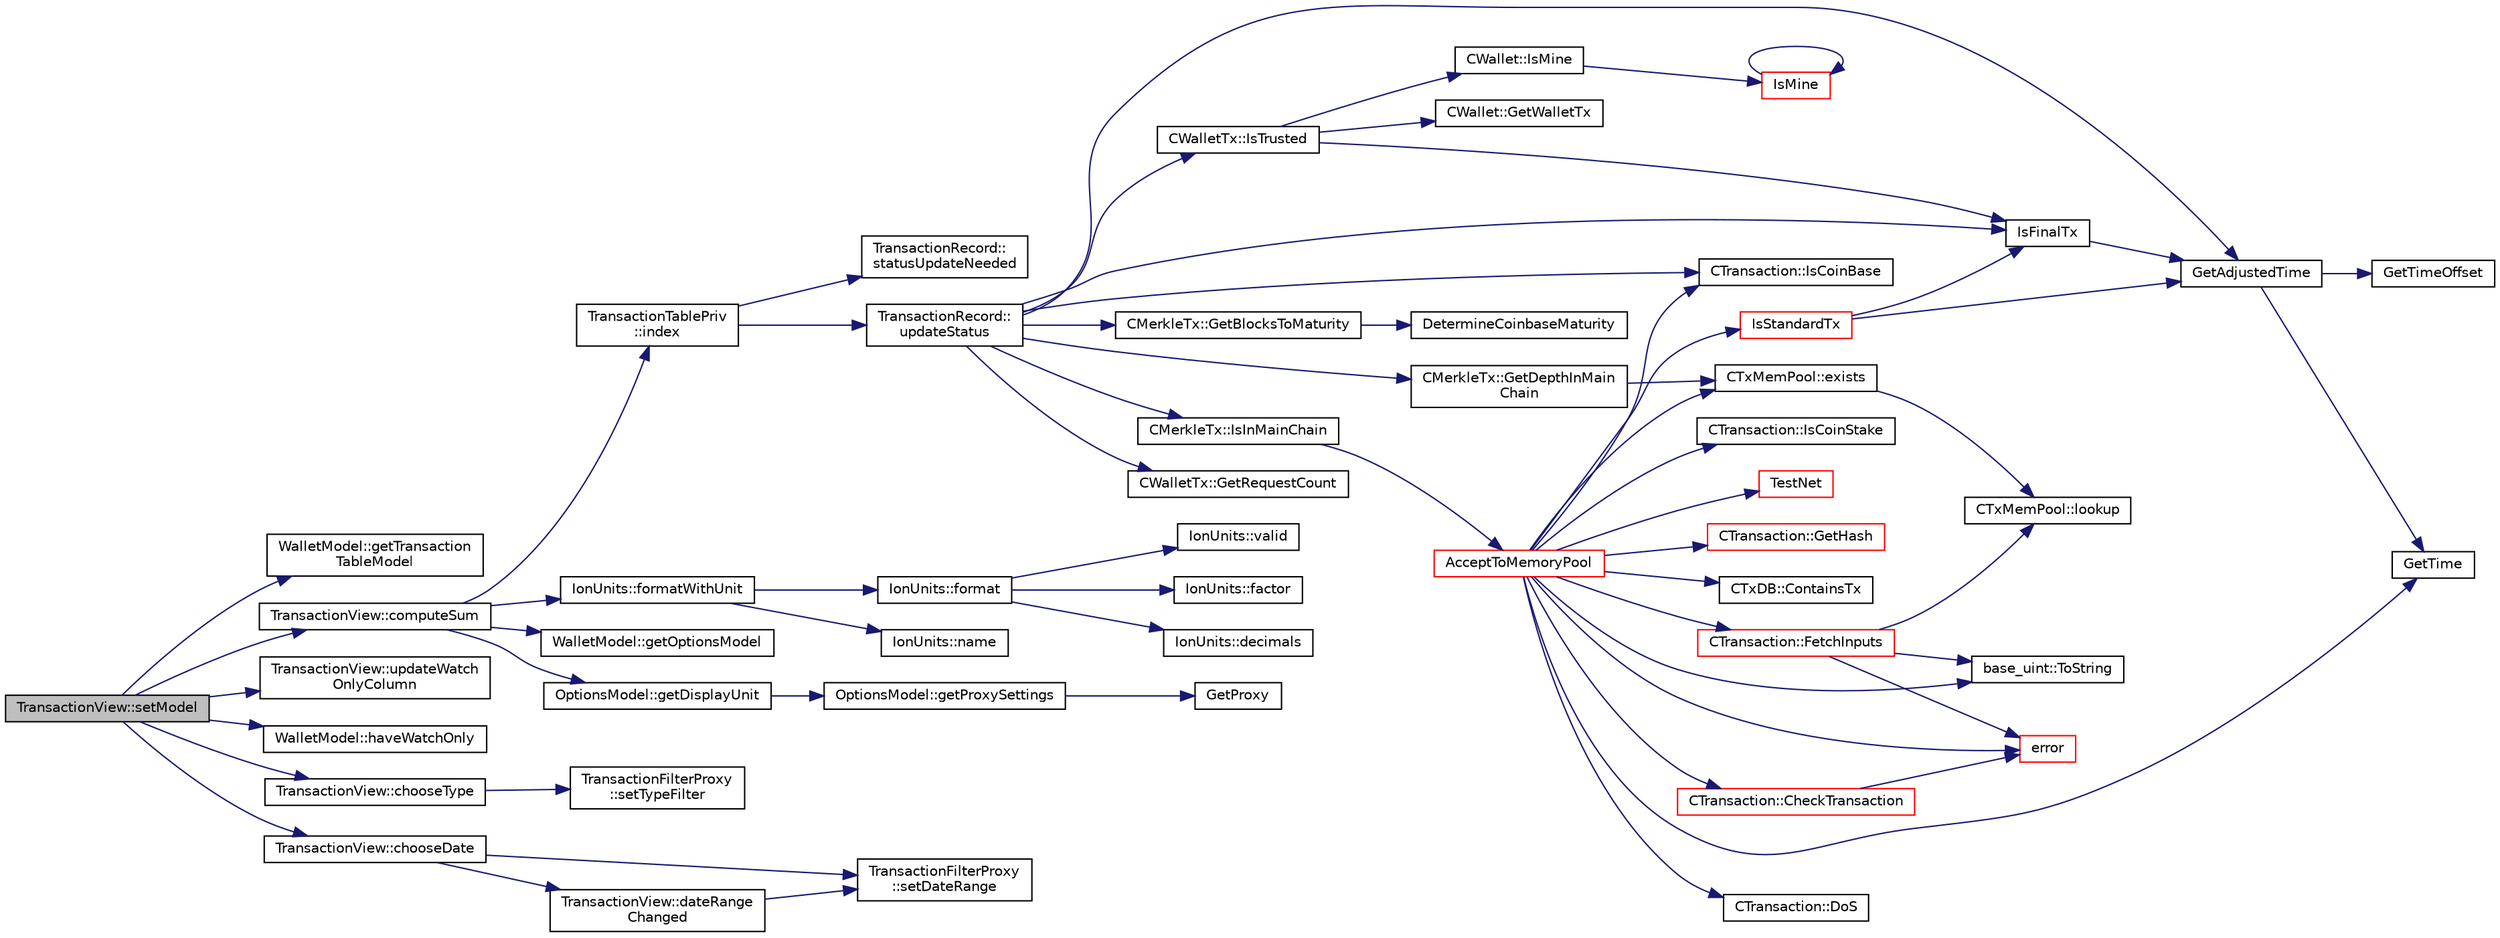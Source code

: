 digraph "TransactionView::setModel"
{
  edge [fontname="Helvetica",fontsize="10",labelfontname="Helvetica",labelfontsize="10"];
  node [fontname="Helvetica",fontsize="10",shape=record];
  rankdir="LR";
  Node803 [label="TransactionView::setModel",height=0.2,width=0.4,color="black", fillcolor="grey75", style="filled", fontcolor="black"];
  Node803 -> Node804 [color="midnightblue",fontsize="10",style="solid",fontname="Helvetica"];
  Node804 [label="WalletModel::getTransaction\lTableModel",height=0.2,width=0.4,color="black", fillcolor="white", style="filled",URL="$d4/d27/class_wallet_model.html#afe9f7d149f1e8335033c69dab1dc277d"];
  Node803 -> Node805 [color="midnightblue",fontsize="10",style="solid",fontname="Helvetica"];
  Node805 [label="TransactionView::computeSum",height=0.2,width=0.4,color="black", fillcolor="white", style="filled",URL="$d2/d2c/class_transaction_view.html#abb2ea48a61bb12a0dda9d63952adc50e",tooltip="Compute sum of all selected transactions. "];
  Node805 -> Node806 [color="midnightblue",fontsize="10",style="solid",fontname="Helvetica"];
  Node806 [label="WalletModel::getOptionsModel",height=0.2,width=0.4,color="black", fillcolor="white", style="filled",URL="$d4/d27/class_wallet_model.html#a96d53e56b3f8f07537ea2523f7a7d300"];
  Node805 -> Node807 [color="midnightblue",fontsize="10",style="solid",fontname="Helvetica"];
  Node807 [label="OptionsModel::getDisplayUnit",height=0.2,width=0.4,color="black", fillcolor="white", style="filled",URL="$da/d1f/class_options_model.html#a3b6e4d4ef42be3aaba315b8cd14f468e"];
  Node807 -> Node808 [color="midnightblue",fontsize="10",style="solid",fontname="Helvetica"];
  Node808 [label="OptionsModel::getProxySettings",height=0.2,width=0.4,color="black", fillcolor="white", style="filled",URL="$da/d1f/class_options_model.html#a0fa582a801df3753c2c50840c40bb350"];
  Node808 -> Node809 [color="midnightblue",fontsize="10",style="solid",fontname="Helvetica"];
  Node809 [label="GetProxy",height=0.2,width=0.4,color="black", fillcolor="white", style="filled",URL="$d0/d0e/netbase_8cpp.html#a4e67b39fc1769663260d791d2f4d049d"];
  Node805 -> Node810 [color="midnightblue",fontsize="10",style="solid",fontname="Helvetica"];
  Node810 [label="TransactionTablePriv\l::index",height=0.2,width=0.4,color="black", fillcolor="white", style="filled",URL="$d2/ddb/class_transaction_table_priv.html#ac692aa6aa7820e80accc971c70e0fae5"];
  Node810 -> Node811 [color="midnightblue",fontsize="10",style="solid",fontname="Helvetica"];
  Node811 [label="TransactionRecord::\lstatusUpdateNeeded",height=0.2,width=0.4,color="black", fillcolor="white", style="filled",URL="$d1/da7/class_transaction_record.html#aaca6757b7b300151694021be6af18d11",tooltip="Return whether a status update is needed. "];
  Node810 -> Node812 [color="midnightblue",fontsize="10",style="solid",fontname="Helvetica"];
  Node812 [label="TransactionRecord::\lupdateStatus",height=0.2,width=0.4,color="black", fillcolor="white", style="filled",URL="$d1/da7/class_transaction_record.html#a9b643dd885a790ae511705a1446556be",tooltip="Update status from core wallet tx. "];
  Node812 -> Node813 [color="midnightblue",fontsize="10",style="solid",fontname="Helvetica"];
  Node813 [label="CTransaction::IsCoinBase",height=0.2,width=0.4,color="black", fillcolor="white", style="filled",URL="$df/d43/class_c_transaction.html#a96256e8ac1bf79ad9c057e48c41132dd"];
  Node812 -> Node814 [color="midnightblue",fontsize="10",style="solid",fontname="Helvetica"];
  Node814 [label="CWalletTx::IsTrusted",height=0.2,width=0.4,color="black", fillcolor="white", style="filled",URL="$d6/d53/class_c_wallet_tx.html#a71efb0d5b5def8ae00a1d74b8741bfcb"];
  Node814 -> Node815 [color="midnightblue",fontsize="10",style="solid",fontname="Helvetica"];
  Node815 [label="IsFinalTx",height=0.2,width=0.4,color="black", fillcolor="white", style="filled",URL="$df/d0a/main_8cpp.html#adc332cd7ac94e639bb4239618341be19"];
  Node815 -> Node816 [color="midnightblue",fontsize="10",style="solid",fontname="Helvetica"];
  Node816 [label="GetAdjustedTime",height=0.2,width=0.4,color="black", fillcolor="white", style="filled",URL="$df/d2d/util_8cpp.html#a09f81b9c7650f898cf3cf305b87547e6"];
  Node816 -> Node817 [color="midnightblue",fontsize="10",style="solid",fontname="Helvetica"];
  Node817 [label="GetTime",height=0.2,width=0.4,color="black", fillcolor="white", style="filled",URL="$df/d2d/util_8cpp.html#a46fac5fba8ba905b5f9acb364f5d8c6f"];
  Node816 -> Node818 [color="midnightblue",fontsize="10",style="solid",fontname="Helvetica"];
  Node818 [label="GetTimeOffset",height=0.2,width=0.4,color="black", fillcolor="white", style="filled",URL="$df/d2d/util_8cpp.html#a50ca5344c75631267633f15cfe5e983e"];
  Node814 -> Node819 [color="midnightblue",fontsize="10",style="solid",fontname="Helvetica"];
  Node819 [label="CWallet::GetWalletTx",height=0.2,width=0.4,color="black", fillcolor="white", style="filled",URL="$d2/de5/class_c_wallet.html#ac496716bb889a5934fa27398aeb2330a"];
  Node814 -> Node820 [color="midnightblue",fontsize="10",style="solid",fontname="Helvetica"];
  Node820 [label="CWallet::IsMine",height=0.2,width=0.4,color="black", fillcolor="white", style="filled",URL="$d2/de5/class_c_wallet.html#a4eada57edc1c443564b8cc9b853d955c"];
  Node820 -> Node821 [color="midnightblue",fontsize="10",style="solid",fontname="Helvetica"];
  Node821 [label="IsMine",height=0.2,width=0.4,color="red", fillcolor="white", style="filled",URL="$dd/d0f/script_8cpp.html#adc59cf67d903c1ba1ef225561b85bfce"];
  Node821 -> Node821 [color="midnightblue",fontsize="10",style="solid",fontname="Helvetica"];
  Node812 -> Node823 [color="midnightblue",fontsize="10",style="solid",fontname="Helvetica"];
  Node823 [label="CMerkleTx::GetBlocksToMaturity",height=0.2,width=0.4,color="black", fillcolor="white", style="filled",URL="$d1/dff/class_c_merkle_tx.html#a69ebd437f7b44169659c3527fe73b6ab"];
  Node823 -> Node824 [color="midnightblue",fontsize="10",style="solid",fontname="Helvetica"];
  Node824 [label="DetermineCoinbaseMaturity",height=0.2,width=0.4,color="black", fillcolor="white", style="filled",URL="$d1/d08/proofs_8cpp.html#a97478c8207cae73889a6b1fbbc3c67e3",tooltip="Determine Coinbase Maturity (generally not a good idea - done so to increase speed) ..."];
  Node812 -> Node825 [color="midnightblue",fontsize="10",style="solid",fontname="Helvetica"];
  Node825 [label="CMerkleTx::GetDepthInMain\lChain",height=0.2,width=0.4,color="black", fillcolor="white", style="filled",URL="$d1/dff/class_c_merkle_tx.html#a887a9f1a0b7fc64b43e42cec76b38ef9"];
  Node825 -> Node826 [color="midnightblue",fontsize="10",style="solid",fontname="Helvetica"];
  Node826 [label="CTxMemPool::exists",height=0.2,width=0.4,color="black", fillcolor="white", style="filled",URL="$db/d98/class_c_tx_mem_pool.html#a8b7a13b5289ab839d4460f41a7da9789"];
  Node826 -> Node827 [color="midnightblue",fontsize="10",style="solid",fontname="Helvetica"];
  Node827 [label="CTxMemPool::lookup",height=0.2,width=0.4,color="black", fillcolor="white", style="filled",URL="$db/d98/class_c_tx_mem_pool.html#ad6d9966cdeb4b6586f7186e709b4e77e"];
  Node812 -> Node815 [color="midnightblue",fontsize="10",style="solid",fontname="Helvetica"];
  Node812 -> Node828 [color="midnightblue",fontsize="10",style="solid",fontname="Helvetica"];
  Node828 [label="CMerkleTx::IsInMainChain",height=0.2,width=0.4,color="black", fillcolor="white", style="filled",URL="$d1/dff/class_c_merkle_tx.html#ad4b3623fabf1924dba2a7694e3418e1e"];
  Node828 -> Node829 [color="midnightblue",fontsize="10",style="solid",fontname="Helvetica"];
  Node829 [label="AcceptToMemoryPool",height=0.2,width=0.4,color="red", fillcolor="white", style="filled",URL="$d4/dbf/main_8h.html#addea0e425b693b4c1be712c3ead94568",tooltip="(try to) add transaction to memory pool "];
  Node829 -> Node830 [color="midnightblue",fontsize="10",style="solid",fontname="Helvetica"];
  Node830 [label="CTransaction::CheckTransaction",height=0.2,width=0.4,color="red", fillcolor="white", style="filled",URL="$df/d43/class_c_transaction.html#a2104329681e2749baeeaaf47c0af482d"];
  Node830 -> Node831 [color="midnightblue",fontsize="10",style="solid",fontname="Helvetica"];
  Node831 [label="error",height=0.2,width=0.4,color="red", fillcolor="white", style="filled",URL="$d8/d3c/util_8h.html#af8985880cf4ef26df0a5aa2ffcb76662"];
  Node829 -> Node831 [color="midnightblue",fontsize="10",style="solid",fontname="Helvetica"];
  Node829 -> Node813 [color="midnightblue",fontsize="10",style="solid",fontname="Helvetica"];
  Node829 -> Node844 [color="midnightblue",fontsize="10",style="solid",fontname="Helvetica"];
  Node844 [label="CTransaction::DoS",height=0.2,width=0.4,color="black", fillcolor="white", style="filled",URL="$df/d43/class_c_transaction.html#ae5f57b4b90e5a179bb359bdf72fba753"];
  Node829 -> Node845 [color="midnightblue",fontsize="10",style="solid",fontname="Helvetica"];
  Node845 [label="CTransaction::IsCoinStake",height=0.2,width=0.4,color="black", fillcolor="white", style="filled",URL="$df/d43/class_c_transaction.html#ace4278a41a296d40dcf5fb2b9cf007ec"];
  Node829 -> Node846 [color="midnightblue",fontsize="10",style="solid",fontname="Helvetica"];
  Node846 [label="TestNet",height=0.2,width=0.4,color="red", fillcolor="white", style="filled",URL="$d7/ddb/chainparams_8h.html#abc8c1af875107f5eac0f327bd3b8363d"];
  Node829 -> Node848 [color="midnightblue",fontsize="10",style="solid",fontname="Helvetica"];
  Node848 [label="IsStandardTx",height=0.2,width=0.4,color="red", fillcolor="white", style="filled",URL="$df/d0a/main_8cpp.html#acd163a09d0e4384ebe85dead57730dd7"];
  Node848 -> Node815 [color="midnightblue",fontsize="10",style="solid",fontname="Helvetica"];
  Node848 -> Node816 [color="midnightblue",fontsize="10",style="solid",fontname="Helvetica"];
  Node829 -> Node864 [color="midnightblue",fontsize="10",style="solid",fontname="Helvetica"];
  Node864 [label="CTransaction::GetHash",height=0.2,width=0.4,color="red", fillcolor="white", style="filled",URL="$df/d43/class_c_transaction.html#a0b46d80e82ca324e82c2ce3fc1492bfa"];
  Node829 -> Node826 [color="midnightblue",fontsize="10",style="solid",fontname="Helvetica"];
  Node829 -> Node867 [color="midnightblue",fontsize="10",style="solid",fontname="Helvetica"];
  Node867 [label="CTxDB::ContainsTx",height=0.2,width=0.4,color="black", fillcolor="white", style="filled",URL="$d9/d8d/class_c_tx_d_b.html#a09b87317101ed16b6ad99794279f4c2d"];
  Node829 -> Node868 [color="midnightblue",fontsize="10",style="solid",fontname="Helvetica"];
  Node868 [label="CTransaction::FetchInputs",height=0.2,width=0.4,color="red", fillcolor="white", style="filled",URL="$df/d43/class_c_transaction.html#a5a4967303d3b588a120687f3ed1f4b0a",tooltip="Fetch from memory and/or disk. "];
  Node868 -> Node831 [color="midnightblue",fontsize="10",style="solid",fontname="Helvetica"];
  Node868 -> Node870 [color="midnightblue",fontsize="10",style="solid",fontname="Helvetica"];
  Node870 [label="base_uint::ToString",height=0.2,width=0.4,color="black", fillcolor="white", style="filled",URL="$da/df7/classbase__uint.html#acccba4d9d51a0c36261718ca0cbb293b"];
  Node868 -> Node827 [color="midnightblue",fontsize="10",style="solid",fontname="Helvetica"];
  Node829 -> Node870 [color="midnightblue",fontsize="10",style="solid",fontname="Helvetica"];
  Node829 -> Node817 [color="midnightblue",fontsize="10",style="solid",fontname="Helvetica"];
  Node812 -> Node816 [color="midnightblue",fontsize="10",style="solid",fontname="Helvetica"];
  Node812 -> Node959 [color="midnightblue",fontsize="10",style="solid",fontname="Helvetica"];
  Node959 [label="CWalletTx::GetRequestCount",height=0.2,width=0.4,color="black", fillcolor="white", style="filled",URL="$d6/d53/class_c_wallet_tx.html#afd3ca5b54d33038a06189f3f27a97910"];
  Node805 -> Node960 [color="midnightblue",fontsize="10",style="solid",fontname="Helvetica"];
  Node960 [label="IonUnits::formatWithUnit",height=0.2,width=0.4,color="black", fillcolor="white", style="filled",URL="$d7/dab/class_ion_units.html#a07052cd4b4b8496b73ffe657432a8624",tooltip="Format as string (with unit) "];
  Node960 -> Node961 [color="midnightblue",fontsize="10",style="solid",fontname="Helvetica"];
  Node961 [label="IonUnits::format",height=0.2,width=0.4,color="black", fillcolor="white", style="filled",URL="$d7/dab/class_ion_units.html#a7cf8cdbd0a24c418ae91b511fac5bee4",tooltip="Format as string. "];
  Node961 -> Node962 [color="midnightblue",fontsize="10",style="solid",fontname="Helvetica"];
  Node962 [label="IonUnits::valid",height=0.2,width=0.4,color="black", fillcolor="white", style="filled",URL="$d7/dab/class_ion_units.html#a23c5b1306ed473dbb2375a6675a2ce13",tooltip="Is unit ID valid? "];
  Node961 -> Node963 [color="midnightblue",fontsize="10",style="solid",fontname="Helvetica"];
  Node963 [label="IonUnits::factor",height=0.2,width=0.4,color="black", fillcolor="white", style="filled",URL="$d7/dab/class_ion_units.html#a210814a200496caf63083ed4abd1bd24",tooltip="Number of Satoshis (1e-8) per unit. "];
  Node961 -> Node964 [color="midnightblue",fontsize="10",style="solid",fontname="Helvetica"];
  Node964 [label="IonUnits::decimals",height=0.2,width=0.4,color="black", fillcolor="white", style="filled",URL="$d7/dab/class_ion_units.html#a5e9c7a5b666b858c171760273c51c9d7",tooltip="Number of decimals left. "];
  Node960 -> Node965 [color="midnightblue",fontsize="10",style="solid",fontname="Helvetica"];
  Node965 [label="IonUnits::name",height=0.2,width=0.4,color="black", fillcolor="white", style="filled",URL="$d7/dab/class_ion_units.html#a5bb4881389b09aeeb0bc235e87e0a42f",tooltip="Short name. "];
  Node803 -> Node966 [color="midnightblue",fontsize="10",style="solid",fontname="Helvetica"];
  Node966 [label="TransactionView::updateWatch\lOnlyColumn",height=0.2,width=0.4,color="black", fillcolor="white", style="filled",URL="$d2/d2c/class_transaction_view.html#a4f0b28d3a8557d6f490f250bf74b7d5d"];
  Node803 -> Node967 [color="midnightblue",fontsize="10",style="solid",fontname="Helvetica"];
  Node967 [label="WalletModel::haveWatchOnly",height=0.2,width=0.4,color="black", fillcolor="white", style="filled",URL="$d4/d27/class_wallet_model.html#ab5e8e946e9ac3ddc9dc6a203e61968e2"];
  Node803 -> Node968 [color="midnightblue",fontsize="10",style="solid",fontname="Helvetica"];
  Node968 [label="TransactionView::chooseType",height=0.2,width=0.4,color="black", fillcolor="white", style="filled",URL="$d2/d2c/class_transaction_view.html#a590f0edc4ab4d59f88d7fc494e852f80"];
  Node968 -> Node969 [color="midnightblue",fontsize="10",style="solid",fontname="Helvetica"];
  Node969 [label="TransactionFilterProxy\l::setTypeFilter",height=0.2,width=0.4,color="black", fillcolor="white", style="filled",URL="$d2/ddd/class_transaction_filter_proxy.html#af28eee58aee7585b71f057d044408106"];
  Node803 -> Node970 [color="midnightblue",fontsize="10",style="solid",fontname="Helvetica"];
  Node970 [label="TransactionView::chooseDate",height=0.2,width=0.4,color="black", fillcolor="white", style="filled",URL="$d2/d2c/class_transaction_view.html#abd49a0777b14f7bf5a72a4d5901d033d"];
  Node970 -> Node971 [color="midnightblue",fontsize="10",style="solid",fontname="Helvetica"];
  Node971 [label="TransactionFilterProxy\l::setDateRange",height=0.2,width=0.4,color="black", fillcolor="white", style="filled",URL="$d2/ddd/class_transaction_filter_proxy.html#ad57cc552db9ce70bb4e8e1c12909992d"];
  Node970 -> Node972 [color="midnightblue",fontsize="10",style="solid",fontname="Helvetica"];
  Node972 [label="TransactionView::dateRange\lChanged",height=0.2,width=0.4,color="black", fillcolor="white", style="filled",URL="$d2/d2c/class_transaction_view.html#ab9000969ec2cc3617b9c06caf33e747a"];
  Node972 -> Node971 [color="midnightblue",fontsize="10",style="solid",fontname="Helvetica"];
}
